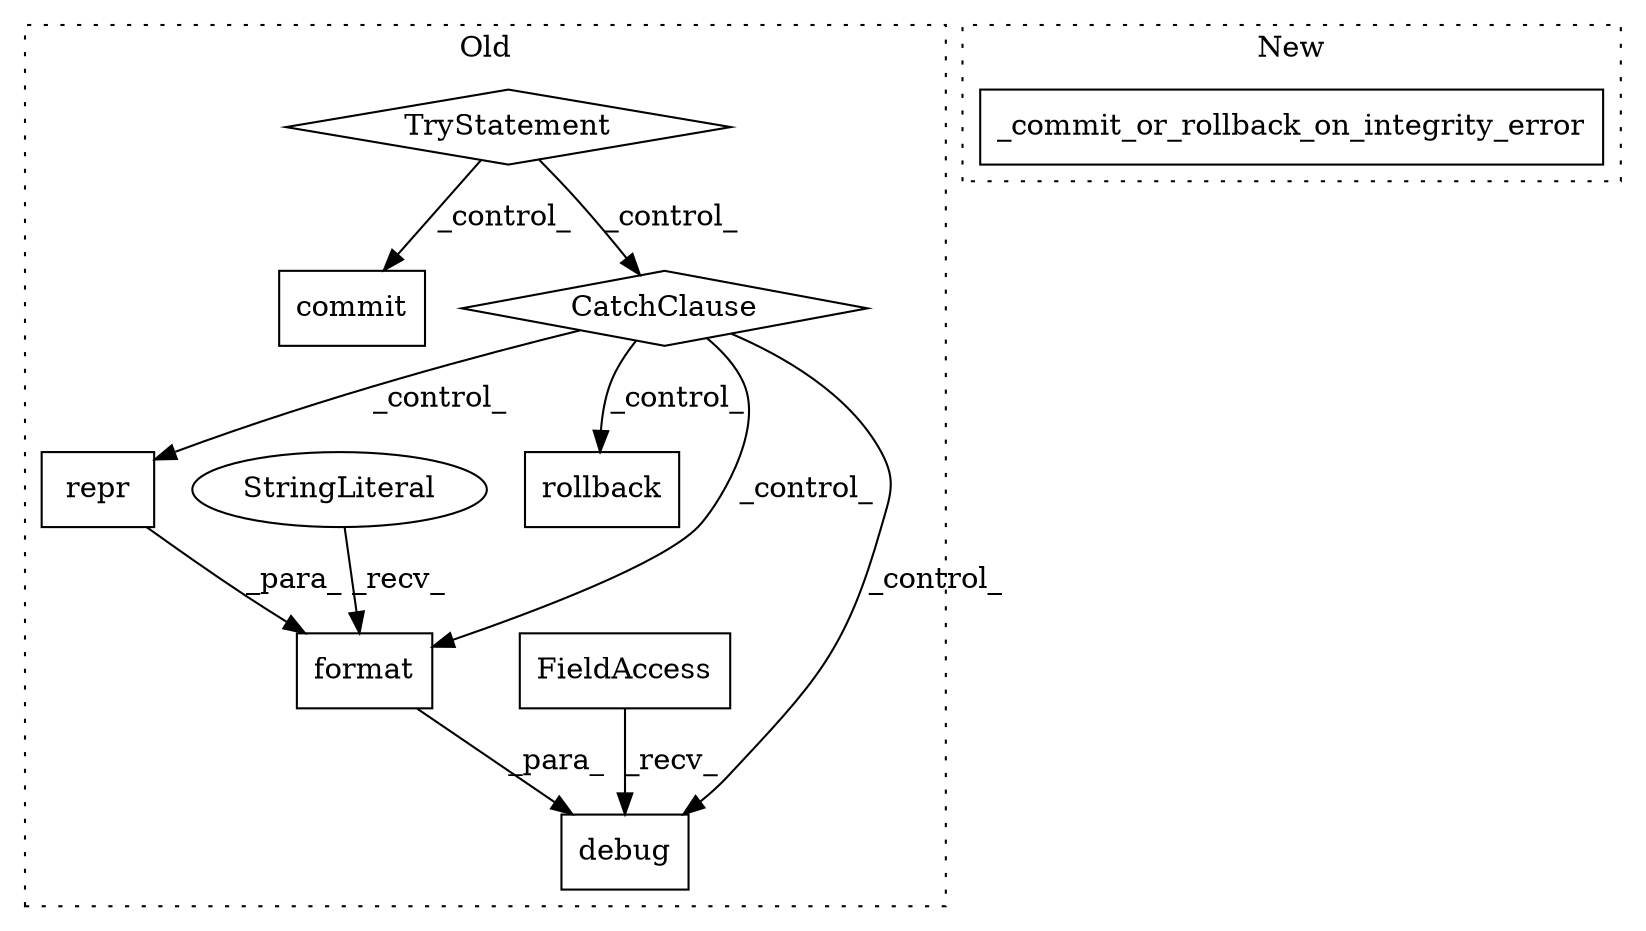 digraph G {
subgraph cluster0 {
1 [label="commit" a="32" s="11724" l="8" shape="box"];
3 [label="TryStatement" a="54" s="11704" l="4" shape="diamond"];
4 [label="repr" a="32" s="11923,11929" l="5,1" shape="box"];
5 [label="rollback" a="32" s="11986" l="10" shape="box"];
6 [label="debug" a="32" s="11790,11969" l="6,1" shape="box"];
7 [label="FieldAccess" a="22" s="11778" l="11" shape="box"];
8 [label="format" a="32" s="11916,11968" l="7,1" shape="box"];
9 [label="CatchClause" a="12" s="11741,11768" l="11,2" shape="diamond"];
10 [label="StringLiteral" a="45" s="11796" l="119" shape="ellipse"];
label = "Old";
style="dotted";
}
subgraph cluster1 {
2 [label="_commit_or_rollback_on_integrity_error" a="32" s="11737,11783" l="39,1" shape="box"];
label = "New";
style="dotted";
}
3 -> 1 [label="_control_"];
3 -> 9 [label="_control_"];
4 -> 8 [label="_para_"];
7 -> 6 [label="_recv_"];
8 -> 6 [label="_para_"];
9 -> 4 [label="_control_"];
9 -> 8 [label="_control_"];
9 -> 5 [label="_control_"];
9 -> 6 [label="_control_"];
10 -> 8 [label="_recv_"];
}
